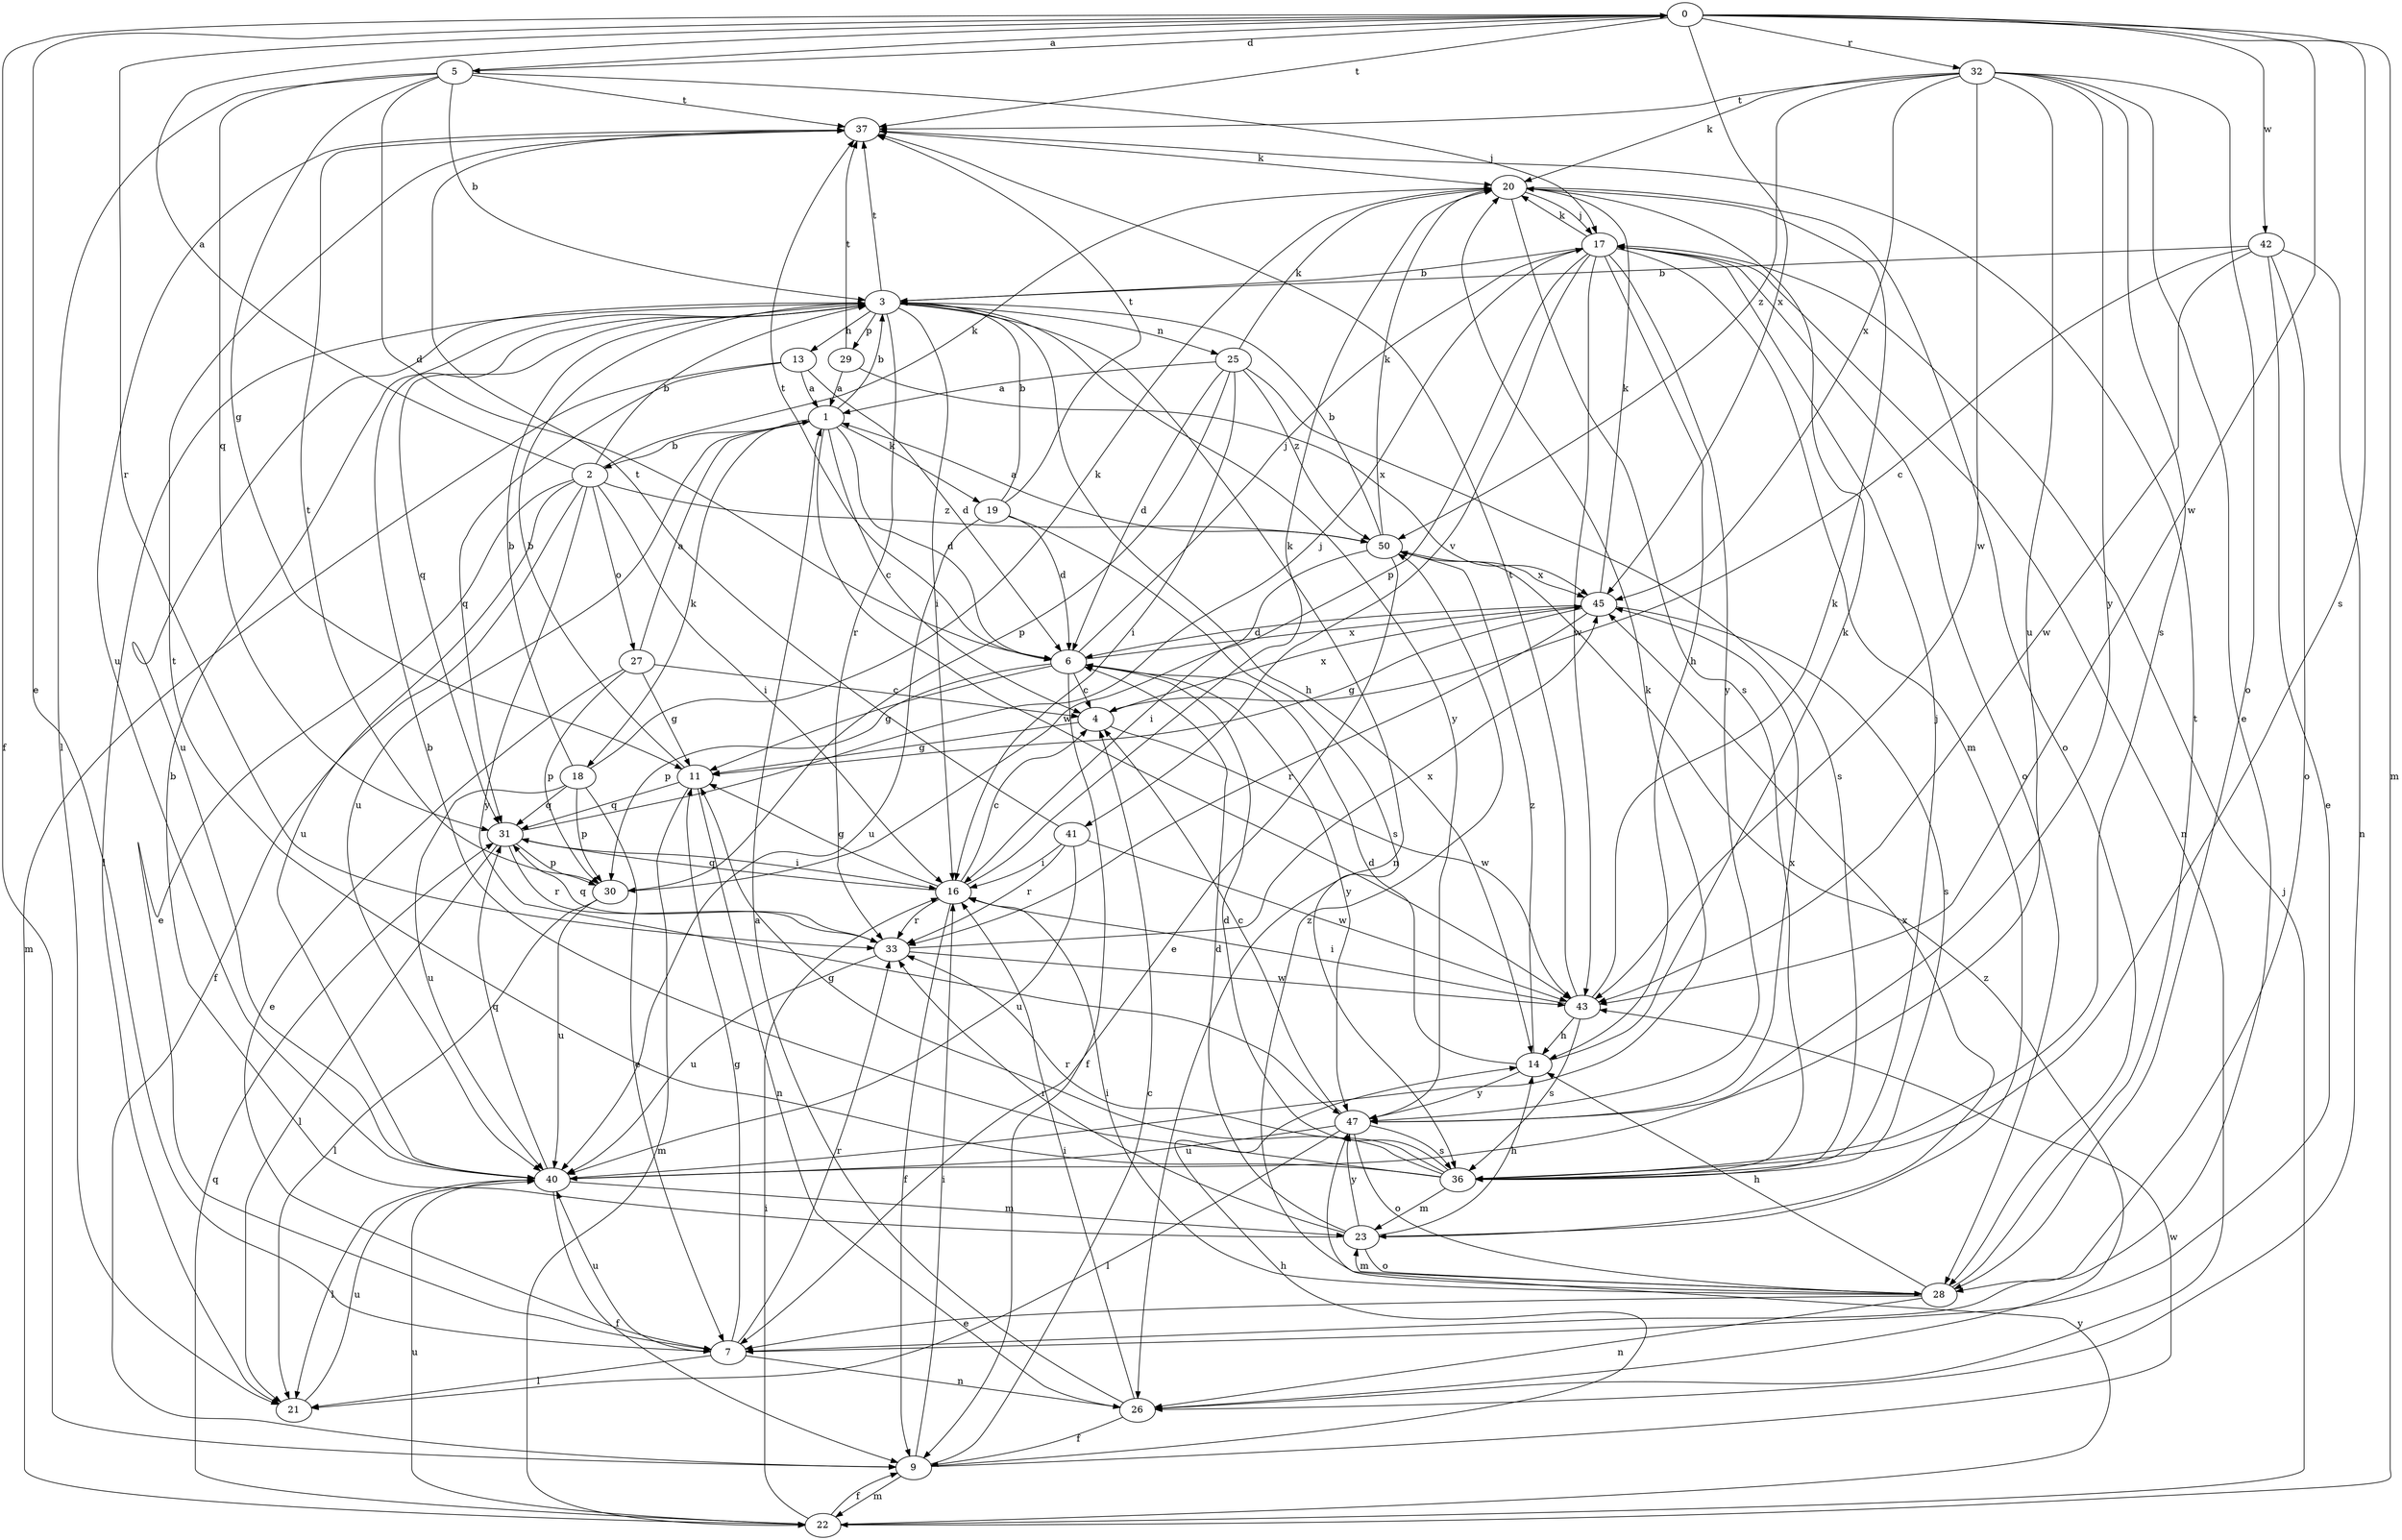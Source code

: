 strict digraph  {
0;
1;
2;
3;
4;
5;
6;
7;
9;
11;
13;
14;
16;
17;
18;
19;
20;
21;
22;
23;
25;
26;
27;
28;
29;
30;
31;
32;
33;
36;
37;
40;
41;
42;
43;
45;
47;
50;
0 -> 5  [label=d];
0 -> 7  [label=e];
0 -> 9  [label=f];
0 -> 22  [label=m];
0 -> 32  [label=r];
0 -> 33  [label=r];
0 -> 36  [label=s];
0 -> 37  [label=t];
0 -> 42  [label=w];
0 -> 43  [label=w];
0 -> 45  [label=x];
1 -> 2  [label=b];
1 -> 3  [label=b];
1 -> 4  [label=c];
1 -> 6  [label=d];
1 -> 18  [label=k];
1 -> 19  [label=k];
1 -> 40  [label=u];
1 -> 43  [label=w];
2 -> 0  [label=a];
2 -> 3  [label=b];
2 -> 7  [label=e];
2 -> 9  [label=f];
2 -> 16  [label=i];
2 -> 20  [label=k];
2 -> 27  [label=o];
2 -> 40  [label=u];
2 -> 47  [label=y];
2 -> 50  [label=z];
3 -> 13  [label=h];
3 -> 14  [label=h];
3 -> 16  [label=i];
3 -> 21  [label=l];
3 -> 25  [label=n];
3 -> 26  [label=n];
3 -> 29  [label=p];
3 -> 31  [label=q];
3 -> 33  [label=r];
3 -> 37  [label=t];
3 -> 40  [label=u];
3 -> 47  [label=y];
4 -> 11  [label=g];
4 -> 43  [label=w];
4 -> 45  [label=x];
5 -> 0  [label=a];
5 -> 3  [label=b];
5 -> 6  [label=d];
5 -> 11  [label=g];
5 -> 17  [label=j];
5 -> 21  [label=l];
5 -> 31  [label=q];
5 -> 37  [label=t];
6 -> 4  [label=c];
6 -> 9  [label=f];
6 -> 11  [label=g];
6 -> 17  [label=j];
6 -> 30  [label=p];
6 -> 37  [label=t];
6 -> 45  [label=x];
6 -> 47  [label=y];
7 -> 11  [label=g];
7 -> 21  [label=l];
7 -> 26  [label=n];
7 -> 33  [label=r];
7 -> 40  [label=u];
9 -> 4  [label=c];
9 -> 14  [label=h];
9 -> 16  [label=i];
9 -> 22  [label=m];
9 -> 43  [label=w];
11 -> 3  [label=b];
11 -> 22  [label=m];
11 -> 26  [label=n];
11 -> 31  [label=q];
13 -> 1  [label=a];
13 -> 6  [label=d];
13 -> 22  [label=m];
13 -> 31  [label=q];
14 -> 6  [label=d];
14 -> 20  [label=k];
14 -> 47  [label=y];
14 -> 50  [label=z];
16 -> 4  [label=c];
16 -> 9  [label=f];
16 -> 11  [label=g];
16 -> 20  [label=k];
16 -> 31  [label=q];
16 -> 33  [label=r];
17 -> 3  [label=b];
17 -> 14  [label=h];
17 -> 20  [label=k];
17 -> 23  [label=m];
17 -> 26  [label=n];
17 -> 28  [label=o];
17 -> 30  [label=p];
17 -> 41  [label=v];
17 -> 43  [label=w];
17 -> 47  [label=y];
18 -> 3  [label=b];
18 -> 7  [label=e];
18 -> 20  [label=k];
18 -> 30  [label=p];
18 -> 31  [label=q];
18 -> 40  [label=u];
19 -> 3  [label=b];
19 -> 6  [label=d];
19 -> 36  [label=s];
19 -> 37  [label=t];
19 -> 40  [label=u];
20 -> 17  [label=j];
20 -> 28  [label=o];
20 -> 36  [label=s];
21 -> 40  [label=u];
22 -> 9  [label=f];
22 -> 16  [label=i];
22 -> 17  [label=j];
22 -> 31  [label=q];
22 -> 40  [label=u];
22 -> 47  [label=y];
23 -> 3  [label=b];
23 -> 6  [label=d];
23 -> 14  [label=h];
23 -> 28  [label=o];
23 -> 33  [label=r];
23 -> 45  [label=x];
23 -> 47  [label=y];
25 -> 1  [label=a];
25 -> 6  [label=d];
25 -> 16  [label=i];
25 -> 20  [label=k];
25 -> 30  [label=p];
25 -> 36  [label=s];
25 -> 50  [label=z];
26 -> 1  [label=a];
26 -> 9  [label=f];
26 -> 16  [label=i];
26 -> 50  [label=z];
27 -> 1  [label=a];
27 -> 4  [label=c];
27 -> 7  [label=e];
27 -> 11  [label=g];
27 -> 30  [label=p];
28 -> 7  [label=e];
28 -> 14  [label=h];
28 -> 16  [label=i];
28 -> 23  [label=m];
28 -> 26  [label=n];
28 -> 37  [label=t];
28 -> 50  [label=z];
29 -> 1  [label=a];
29 -> 37  [label=t];
29 -> 45  [label=x];
30 -> 21  [label=l];
30 -> 37  [label=t];
30 -> 40  [label=u];
31 -> 16  [label=i];
31 -> 17  [label=j];
31 -> 21  [label=l];
31 -> 30  [label=p];
31 -> 33  [label=r];
32 -> 7  [label=e];
32 -> 20  [label=k];
32 -> 28  [label=o];
32 -> 36  [label=s];
32 -> 37  [label=t];
32 -> 40  [label=u];
32 -> 43  [label=w];
32 -> 45  [label=x];
32 -> 47  [label=y];
32 -> 50  [label=z];
33 -> 31  [label=q];
33 -> 40  [label=u];
33 -> 43  [label=w];
33 -> 45  [label=x];
36 -> 3  [label=b];
36 -> 6  [label=d];
36 -> 11  [label=g];
36 -> 17  [label=j];
36 -> 23  [label=m];
36 -> 33  [label=r];
36 -> 37  [label=t];
37 -> 20  [label=k];
37 -> 40  [label=u];
40 -> 9  [label=f];
40 -> 20  [label=k];
40 -> 21  [label=l];
40 -> 23  [label=m];
40 -> 31  [label=q];
41 -> 16  [label=i];
41 -> 33  [label=r];
41 -> 37  [label=t];
41 -> 40  [label=u];
41 -> 43  [label=w];
42 -> 3  [label=b];
42 -> 4  [label=c];
42 -> 7  [label=e];
42 -> 26  [label=n];
42 -> 28  [label=o];
42 -> 43  [label=w];
43 -> 14  [label=h];
43 -> 16  [label=i];
43 -> 20  [label=k];
43 -> 36  [label=s];
43 -> 37  [label=t];
45 -> 6  [label=d];
45 -> 11  [label=g];
45 -> 20  [label=k];
45 -> 33  [label=r];
45 -> 36  [label=s];
47 -> 4  [label=c];
47 -> 21  [label=l];
47 -> 28  [label=o];
47 -> 36  [label=s];
47 -> 40  [label=u];
47 -> 45  [label=x];
50 -> 1  [label=a];
50 -> 3  [label=b];
50 -> 7  [label=e];
50 -> 16  [label=i];
50 -> 20  [label=k];
50 -> 45  [label=x];
}
